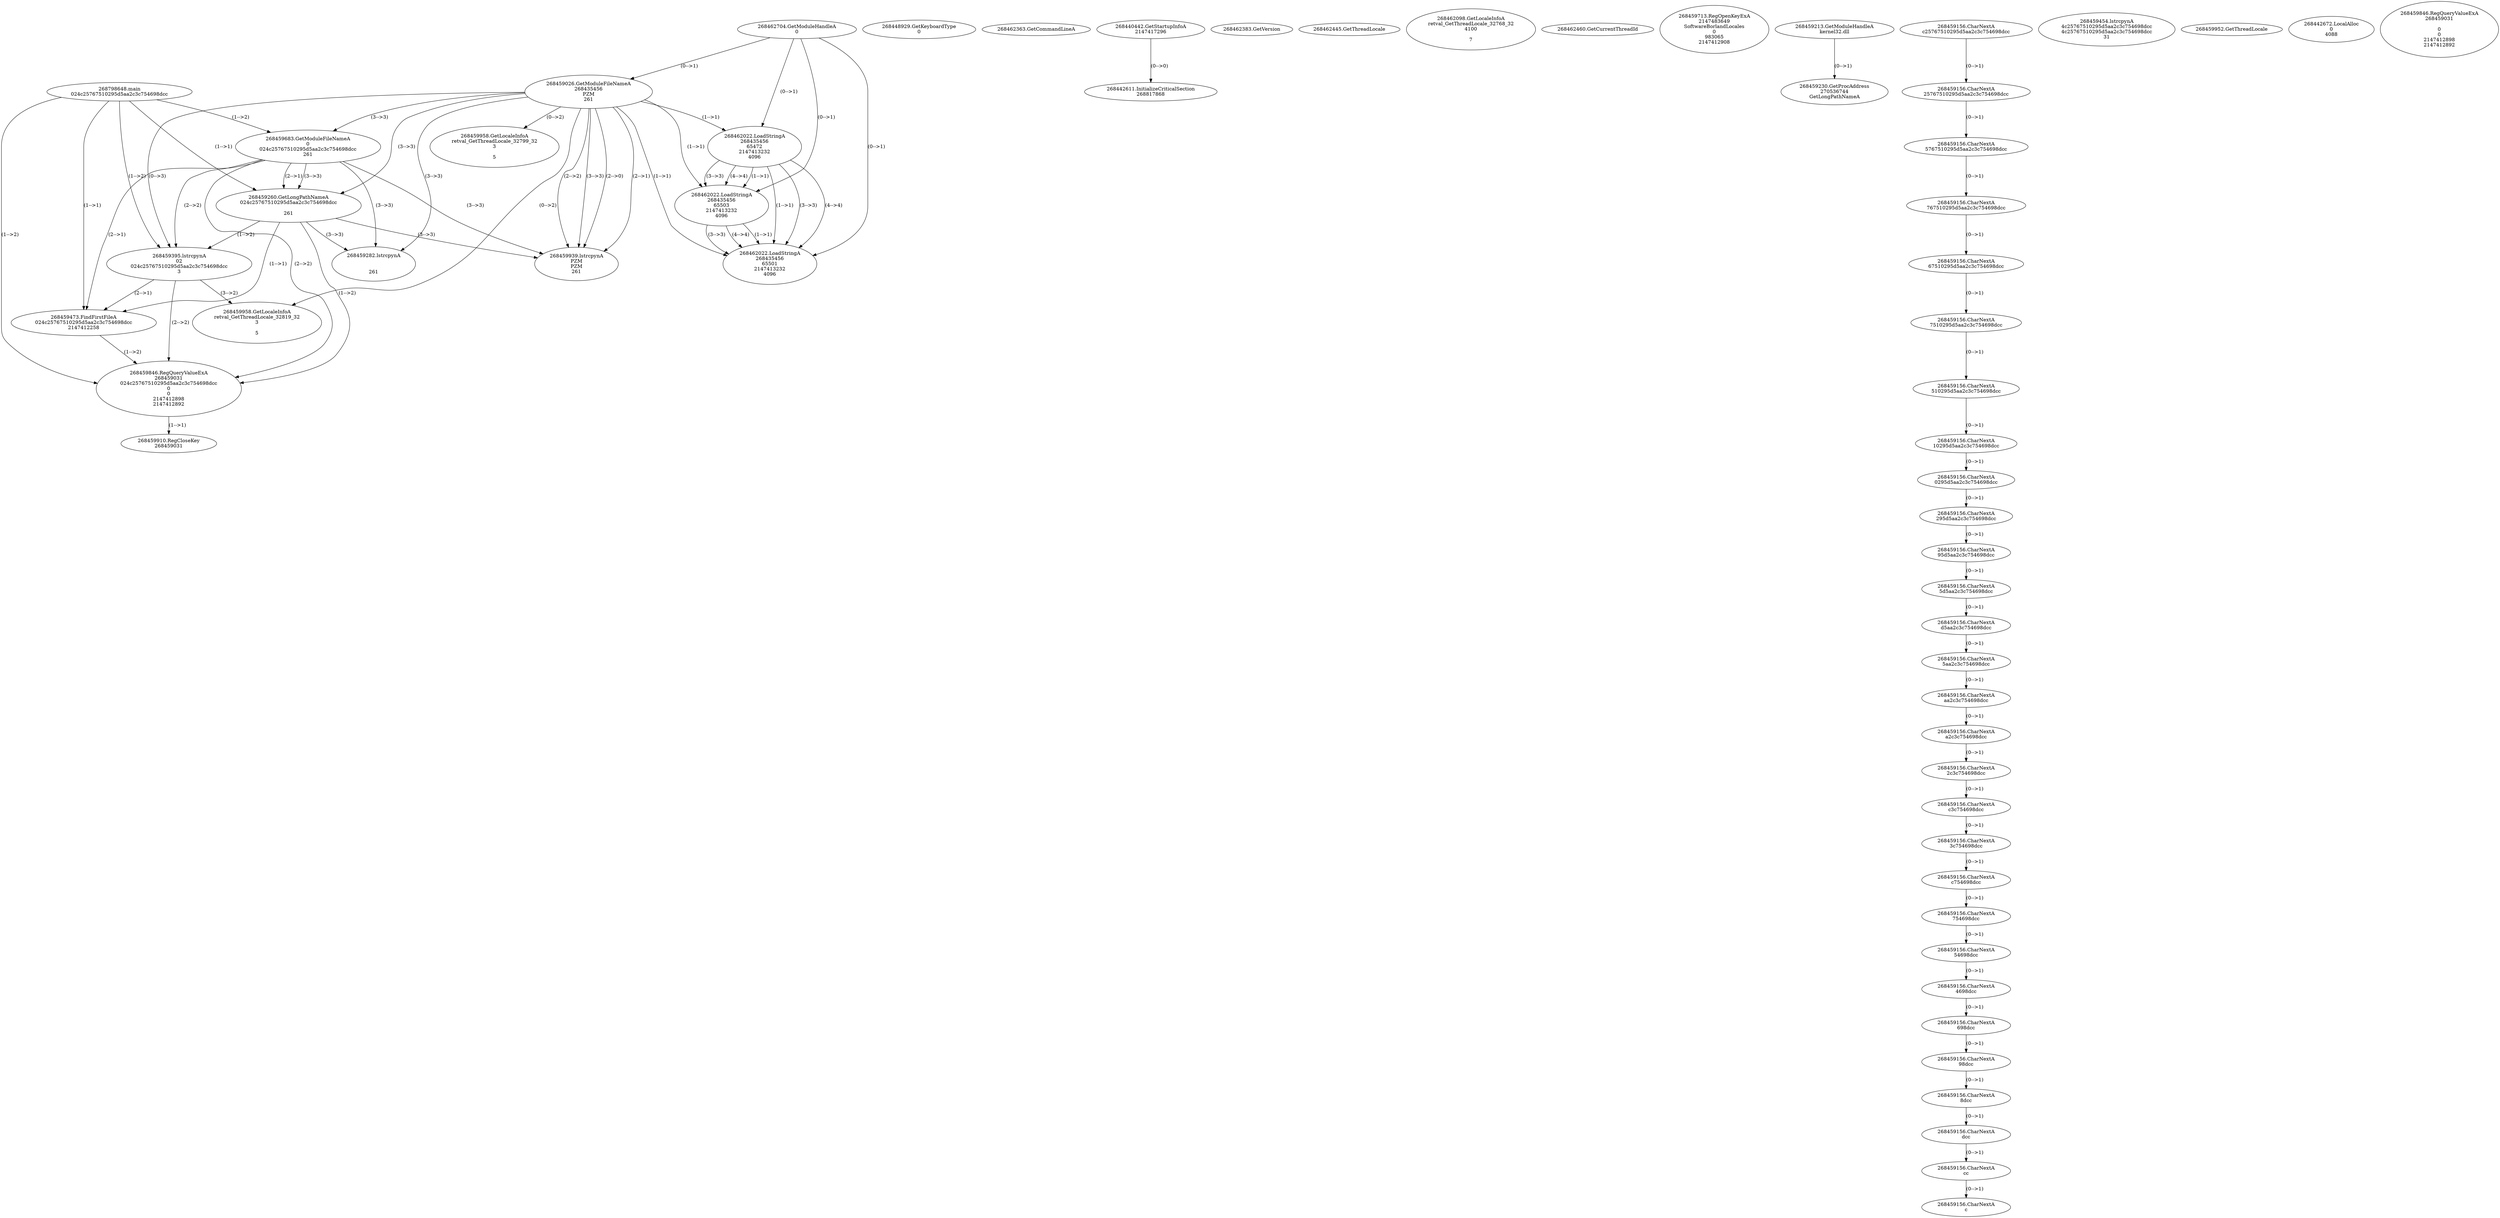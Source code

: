 // Global SCDG with merge call
digraph {
	0 [label="268798648.main
024c25767510295d5aa2c3c754698dcc"]
	1 [label="268462704.GetModuleHandleA
0"]
	2 [label="268448929.GetKeyboardType
0"]
	3 [label="268462363.GetCommandLineA
"]
	4 [label="268440442.GetStartupInfoA
2147417296"]
	5 [label="268462383.GetVersion
"]
	6 [label="268462445.GetThreadLocale
"]
	7 [label="268462098.GetLocaleInfoA
retval_GetThreadLocale_32768_32
4100

7"]
	8 [label="268462460.GetCurrentThreadId
"]
	9 [label="268459026.GetModuleFileNameA
268435456
PZM
261"]
	1 -> 9 [label="(0-->1)"]
	10 [label="268459683.GetModuleFileNameA
0
024c25767510295d5aa2c3c754698dcc
261"]
	0 -> 10 [label="(1-->2)"]
	9 -> 10 [label="(3-->3)"]
	11 [label="268459713.RegOpenKeyExA
2147483649
Software\Borland\Locales
0
983065
2147412908"]
	12 [label="268459213.GetModuleHandleA
kernel32.dll"]
	13 [label="268459230.GetProcAddress
270536744
GetLongPathNameA"]
	12 -> 13 [label="(0-->1)"]
	14 [label="268459260.GetLongPathNameA
024c25767510295d5aa2c3c754698dcc

261"]
	0 -> 14 [label="(1-->1)"]
	10 -> 14 [label="(2-->1)"]
	9 -> 14 [label="(3-->3)"]
	10 -> 14 [label="(3-->3)"]
	15 [label="268459395.lstrcpynA
02
024c25767510295d5aa2c3c754698dcc
3"]
	0 -> 15 [label="(1-->2)"]
	10 -> 15 [label="(2-->2)"]
	14 -> 15 [label="(1-->2)"]
	9 -> 15 [label="(0-->3)"]
	16 [label="268459156.CharNextA
c25767510295d5aa2c3c754698dcc"]
	17 [label="268459156.CharNextA
25767510295d5aa2c3c754698dcc"]
	16 -> 17 [label="(0-->1)"]
	18 [label="268459156.CharNextA
5767510295d5aa2c3c754698dcc"]
	17 -> 18 [label="(0-->1)"]
	19 [label="268459156.CharNextA
767510295d5aa2c3c754698dcc"]
	18 -> 19 [label="(0-->1)"]
	20 [label="268459156.CharNextA
67510295d5aa2c3c754698dcc"]
	19 -> 20 [label="(0-->1)"]
	21 [label="268459156.CharNextA
7510295d5aa2c3c754698dcc"]
	20 -> 21 [label="(0-->1)"]
	22 [label="268459156.CharNextA
510295d5aa2c3c754698dcc"]
	21 -> 22 [label="(0-->1)"]
	23 [label="268459156.CharNextA
10295d5aa2c3c754698dcc"]
	22 -> 23 [label="(0-->1)"]
	24 [label="268459156.CharNextA
0295d5aa2c3c754698dcc"]
	23 -> 24 [label="(0-->1)"]
	25 [label="268459156.CharNextA
295d5aa2c3c754698dcc"]
	24 -> 25 [label="(0-->1)"]
	26 [label="268459156.CharNextA
95d5aa2c3c754698dcc"]
	25 -> 26 [label="(0-->1)"]
	27 [label="268459156.CharNextA
5d5aa2c3c754698dcc"]
	26 -> 27 [label="(0-->1)"]
	28 [label="268459156.CharNextA
d5aa2c3c754698dcc"]
	27 -> 28 [label="(0-->1)"]
	29 [label="268459156.CharNextA
5aa2c3c754698dcc"]
	28 -> 29 [label="(0-->1)"]
	30 [label="268459156.CharNextA
aa2c3c754698dcc"]
	29 -> 30 [label="(0-->1)"]
	31 [label="268459156.CharNextA
a2c3c754698dcc"]
	30 -> 31 [label="(0-->1)"]
	32 [label="268459156.CharNextA
2c3c754698dcc"]
	31 -> 32 [label="(0-->1)"]
	33 [label="268459156.CharNextA
c3c754698dcc"]
	32 -> 33 [label="(0-->1)"]
	34 [label="268459156.CharNextA
3c754698dcc"]
	33 -> 34 [label="(0-->1)"]
	35 [label="268459156.CharNextA
c754698dcc"]
	34 -> 35 [label="(0-->1)"]
	36 [label="268459156.CharNextA
754698dcc"]
	35 -> 36 [label="(0-->1)"]
	37 [label="268459156.CharNextA
54698dcc"]
	36 -> 37 [label="(0-->1)"]
	38 [label="268459156.CharNextA
4698dcc"]
	37 -> 38 [label="(0-->1)"]
	39 [label="268459156.CharNextA
698dcc"]
	38 -> 39 [label="(0-->1)"]
	40 [label="268459156.CharNextA
98dcc"]
	39 -> 40 [label="(0-->1)"]
	41 [label="268459156.CharNextA
8dcc"]
	40 -> 41 [label="(0-->1)"]
	42 [label="268459156.CharNextA
dcc"]
	41 -> 42 [label="(0-->1)"]
	43 [label="268459156.CharNextA
cc"]
	42 -> 43 [label="(0-->1)"]
	44 [label="268459156.CharNextA
c"]
	43 -> 44 [label="(0-->1)"]
	45 [label="268459454.lstrcpynA
4c25767510295d5aa2c3c754698dcc
4c25767510295d5aa2c3c754698dcc
31"]
	46 [label="268459473.FindFirstFileA
024c25767510295d5aa2c3c754698dcc
2147412258"]
	0 -> 46 [label="(1-->1)"]
	10 -> 46 [label="(2-->1)"]
	14 -> 46 [label="(1-->1)"]
	15 -> 46 [label="(2-->1)"]
	47 [label="268459846.RegQueryValueExA
268459031
024c25767510295d5aa2c3c754698dcc
0
0
2147412898
2147412892"]
	0 -> 47 [label="(1-->2)"]
	10 -> 47 [label="(2-->2)"]
	14 -> 47 [label="(1-->2)"]
	15 -> 47 [label="(2-->2)"]
	46 -> 47 [label="(1-->2)"]
	48 [label="268459910.RegCloseKey
268459031"]
	47 -> 48 [label="(1-->1)"]
	49 [label="268459939.lstrcpynA
PZM
PZM
261"]
	9 -> 49 [label="(2-->1)"]
	9 -> 49 [label="(2-->2)"]
	9 -> 49 [label="(3-->3)"]
	10 -> 49 [label="(3-->3)"]
	14 -> 49 [label="(3-->3)"]
	9 -> 49 [label="(2-->0)"]
	50 [label="268459952.GetThreadLocale
"]
	51 [label="268459958.GetLocaleInfoA
retval_GetThreadLocale_32819_32
3

5"]
	9 -> 51 [label="(0-->2)"]
	15 -> 51 [label="(3-->2)"]
	52 [label="268462022.LoadStringA
268435456
65472
2147413232
4096"]
	1 -> 52 [label="(0-->1)"]
	9 -> 52 [label="(1-->1)"]
	53 [label="268462022.LoadStringA
268435456
65503
2147413232
4096"]
	1 -> 53 [label="(0-->1)"]
	9 -> 53 [label="(1-->1)"]
	52 -> 53 [label="(1-->1)"]
	52 -> 53 [label="(3-->3)"]
	52 -> 53 [label="(4-->4)"]
	54 [label="268462022.LoadStringA
268435456
65501
2147413232
4096"]
	1 -> 54 [label="(0-->1)"]
	9 -> 54 [label="(1-->1)"]
	52 -> 54 [label="(1-->1)"]
	53 -> 54 [label="(1-->1)"]
	52 -> 54 [label="(3-->3)"]
	53 -> 54 [label="(3-->3)"]
	52 -> 54 [label="(4-->4)"]
	53 -> 54 [label="(4-->4)"]
	55 [label="268442611.InitializeCriticalSection
268817868"]
	4 -> 55 [label="(0-->0)"]
	56 [label="268442672.LocalAlloc
0
4088"]
	57 [label="268459282.lstrcpynA


261"]
	9 -> 57 [label="(3-->3)"]
	10 -> 57 [label="(3-->3)"]
	14 -> 57 [label="(3-->3)"]
	58 [label="268459846.RegQueryValueExA
268459031

0
0
2147412898
2147412892"]
	59 [label="268459958.GetLocaleInfoA
retval_GetThreadLocale_32799_32
3

5"]
	9 -> 59 [label="(0-->2)"]
}
